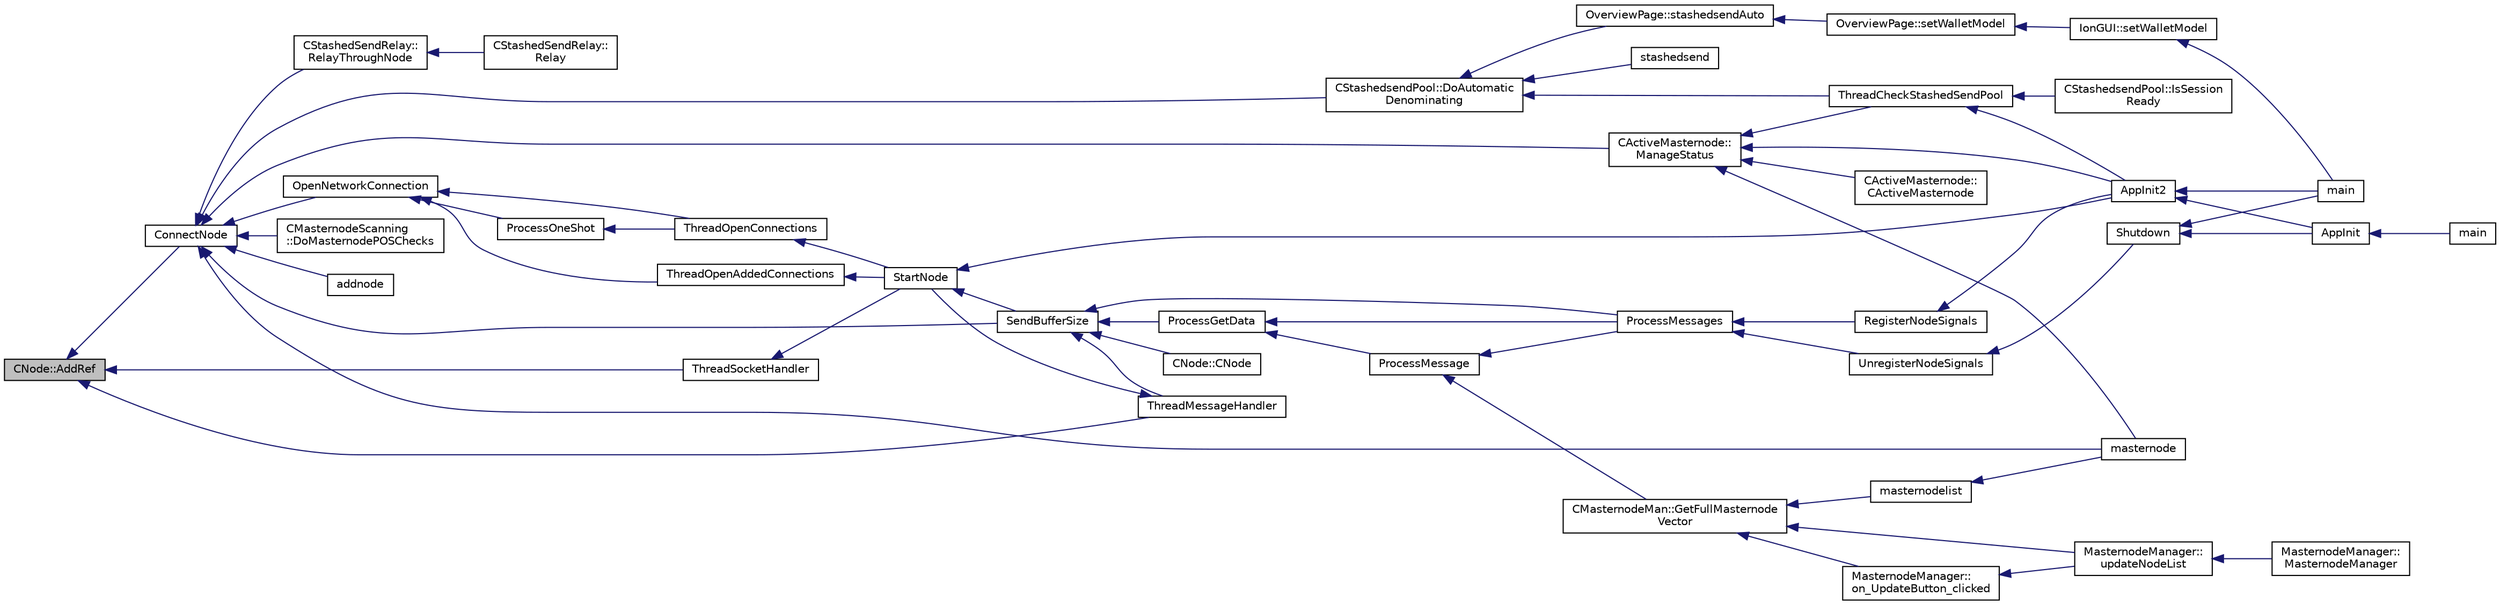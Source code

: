 digraph "CNode::AddRef"
{
  edge [fontname="Helvetica",fontsize="10",labelfontname="Helvetica",labelfontsize="10"];
  node [fontname="Helvetica",fontsize="10",shape=record];
  rankdir="LR";
  Node215 [label="CNode::AddRef",height=0.2,width=0.4,color="black", fillcolor="grey75", style="filled", fontcolor="black"];
  Node215 -> Node216 [dir="back",color="midnightblue",fontsize="10",style="solid",fontname="Helvetica"];
  Node216 [label="ConnectNode",height=0.2,width=0.4,color="black", fillcolor="white", style="filled",URL="$d7/d97/net_8h.html#ab2c1bd88322f3f689616e70be5b53ade"];
  Node216 -> Node217 [dir="back",color="midnightblue",fontsize="10",style="solid",fontname="Helvetica"];
  Node217 [label="CActiveMasternode::\lManageStatus",height=0.2,width=0.4,color="black", fillcolor="white", style="filled",URL="$d9/d29/class_c_active_masternode.html#a8004b3b2100da7dcfedbd1e959633e51"];
  Node217 -> Node218 [dir="back",color="midnightblue",fontsize="10",style="solid",fontname="Helvetica"];
  Node218 [label="CActiveMasternode::\lCActiveMasternode",height=0.2,width=0.4,color="black", fillcolor="white", style="filled",URL="$d9/d29/class_c_active_masternode.html#a7ffb946d1b2aad0054d3b3efce8c0543"];
  Node217 -> Node219 [dir="back",color="midnightblue",fontsize="10",style="solid",fontname="Helvetica"];
  Node219 [label="AppInit2",height=0.2,width=0.4,color="black", fillcolor="white", style="filled",URL="$d8/dc0/init_8h.html#a1a4c1bfbf6ba1db77e988b89b9cadfd3",tooltip="Initialize ion. "];
  Node219 -> Node220 [dir="back",color="midnightblue",fontsize="10",style="solid",fontname="Helvetica"];
  Node220 [label="AppInit",height=0.2,width=0.4,color="black", fillcolor="white", style="filled",URL="$d4/d35/iond_8cpp.html#ac59316b767e6984e1285f0531275286b"];
  Node220 -> Node221 [dir="back",color="midnightblue",fontsize="10",style="solid",fontname="Helvetica"];
  Node221 [label="main",height=0.2,width=0.4,color="black", fillcolor="white", style="filled",URL="$d4/d35/iond_8cpp.html#a0ddf1224851353fc92bfbff6f499fa97"];
  Node219 -> Node222 [dir="back",color="midnightblue",fontsize="10",style="solid",fontname="Helvetica"];
  Node222 [label="main",height=0.2,width=0.4,color="black", fillcolor="white", style="filled",URL="$d5/d2d/ion_8cpp.html#a0ddf1224851353fc92bfbff6f499fa97"];
  Node217 -> Node223 [dir="back",color="midnightblue",fontsize="10",style="solid",fontname="Helvetica"];
  Node223 [label="masternode",height=0.2,width=0.4,color="black", fillcolor="white", style="filled",URL="$d5/d6b/rpcstashedsend_8cpp.html#a30609e443aeb47c29ed0878d16b1b5e1"];
  Node217 -> Node224 [dir="back",color="midnightblue",fontsize="10",style="solid",fontname="Helvetica"];
  Node224 [label="ThreadCheckStashedSendPool",height=0.2,width=0.4,color="black", fillcolor="white", style="filled",URL="$d9/dbc/stashedsend_8h.html#ab583ddc86effded8432ea5387f77d883"];
  Node224 -> Node219 [dir="back",color="midnightblue",fontsize="10",style="solid",fontname="Helvetica"];
  Node224 -> Node225 [dir="back",color="midnightblue",fontsize="10",style="solid",fontname="Helvetica"];
  Node225 [label="CStashedsendPool::IsSession\lReady",height=0.2,width=0.4,color="black", fillcolor="white", style="filled",URL="$dd/d8a/class_c_stashedsend_pool.html#acb903e97bacd0ecf2f1c3c0d82e6641c",tooltip="Do we have enough users to take entries? "];
  Node216 -> Node226 [dir="back",color="midnightblue",fontsize="10",style="solid",fontname="Helvetica"];
  Node226 [label="CMasternodeScanning\l::DoMasternodePOSChecks",height=0.2,width=0.4,color="black", fillcolor="white", style="filled",URL="$d5/d9f/class_c_masternode_scanning.html#a6bc18fb7508f702e2a2d1c3731342f8f"];
  Node216 -> Node227 [dir="back",color="midnightblue",fontsize="10",style="solid",fontname="Helvetica"];
  Node227 [label="OpenNetworkConnection",height=0.2,width=0.4,color="black", fillcolor="white", style="filled",URL="$dd/d84/net_8cpp.html#aa19cb8e6cf23a990e585f2bbf9ece276"];
  Node227 -> Node228 [dir="back",color="midnightblue",fontsize="10",style="solid",fontname="Helvetica"];
  Node228 [label="ProcessOneShot",height=0.2,width=0.4,color="black", fillcolor="white", style="filled",URL="$dd/d84/net_8cpp.html#af2ec2d087be42005dc76eac64a531088"];
  Node228 -> Node229 [dir="back",color="midnightblue",fontsize="10",style="solid",fontname="Helvetica"];
  Node229 [label="ThreadOpenConnections",height=0.2,width=0.4,color="black", fillcolor="white", style="filled",URL="$dd/d84/net_8cpp.html#a3b4720330e61127963a43df26b80f804"];
  Node229 -> Node230 [dir="back",color="midnightblue",fontsize="10",style="solid",fontname="Helvetica"];
  Node230 [label="StartNode",height=0.2,width=0.4,color="black", fillcolor="white", style="filled",URL="$d7/d97/net_8h.html#a9396d8054e8f74959e9391871aaddde0"];
  Node230 -> Node219 [dir="back",color="midnightblue",fontsize="10",style="solid",fontname="Helvetica"];
  Node230 -> Node231 [dir="back",color="midnightblue",fontsize="10",style="solid",fontname="Helvetica"];
  Node231 [label="SendBufferSize",height=0.2,width=0.4,color="black", fillcolor="white", style="filled",URL="$d7/d97/net_8h.html#a13f289d6233bd32b78a38793f76bdccb"];
  Node231 -> Node232 [dir="back",color="midnightblue",fontsize="10",style="solid",fontname="Helvetica"];
  Node232 [label="ProcessGetData",height=0.2,width=0.4,color="black", fillcolor="white", style="filled",URL="$df/d0a/main_8cpp.html#a3be415b83ecfe1f4215e0bd28c3b1eec"];
  Node232 -> Node233 [dir="back",color="midnightblue",fontsize="10",style="solid",fontname="Helvetica"];
  Node233 [label="ProcessMessage",height=0.2,width=0.4,color="black", fillcolor="white", style="filled",URL="$df/d0a/main_8cpp.html#a8ba92b1a4bce3c835e887a9073d17d8e"];
  Node233 -> Node234 [dir="back",color="midnightblue",fontsize="10",style="solid",fontname="Helvetica"];
  Node234 [label="ProcessMessages",height=0.2,width=0.4,color="black", fillcolor="white", style="filled",URL="$d4/dbf/main_8h.html#a196f9318f02448b85b28d612698934fd"];
  Node234 -> Node235 [dir="back",color="midnightblue",fontsize="10",style="solid",fontname="Helvetica"];
  Node235 [label="RegisterNodeSignals",height=0.2,width=0.4,color="black", fillcolor="white", style="filled",URL="$d4/dbf/main_8h.html#ab02615ff65f91d69f8d786ec900baa8a",tooltip="Register with a network node to receive its signals. "];
  Node235 -> Node219 [dir="back",color="midnightblue",fontsize="10",style="solid",fontname="Helvetica"];
  Node234 -> Node236 [dir="back",color="midnightblue",fontsize="10",style="solid",fontname="Helvetica"];
  Node236 [label="UnregisterNodeSignals",height=0.2,width=0.4,color="black", fillcolor="white", style="filled",URL="$d4/dbf/main_8h.html#a3ef0cc6e9d9d6435ee2a5569244d6ebd",tooltip="Unregister a network node. "];
  Node236 -> Node237 [dir="back",color="midnightblue",fontsize="10",style="solid",fontname="Helvetica"];
  Node237 [label="Shutdown",height=0.2,width=0.4,color="black", fillcolor="white", style="filled",URL="$d8/dc0/init_8h.html#ac5f038c2b480cf9ef5e19e3eba8dbaf9"];
  Node237 -> Node220 [dir="back",color="midnightblue",fontsize="10",style="solid",fontname="Helvetica"];
  Node237 -> Node222 [dir="back",color="midnightblue",fontsize="10",style="solid",fontname="Helvetica"];
  Node233 -> Node238 [dir="back",color="midnightblue",fontsize="10",style="solid",fontname="Helvetica"];
  Node238 [label="CMasternodeMan::GetFullMasternode\lVector",height=0.2,width=0.4,color="black", fillcolor="white", style="filled",URL="$dc/d6b/class_c_masternode_man.html#ab39e213a7601e1bef2eba1d5d63206f5"];
  Node238 -> Node239 [dir="back",color="midnightblue",fontsize="10",style="solid",fontname="Helvetica"];
  Node239 [label="MasternodeManager::\lupdateNodeList",height=0.2,width=0.4,color="black", fillcolor="white", style="filled",URL="$d9/d70/class_masternode_manager.html#a5485a8bd6ccf673027165cc1207dfae9"];
  Node239 -> Node240 [dir="back",color="midnightblue",fontsize="10",style="solid",fontname="Helvetica"];
  Node240 [label="MasternodeManager::\lMasternodeManager",height=0.2,width=0.4,color="black", fillcolor="white", style="filled",URL="$d9/d70/class_masternode_manager.html#ad18cb99065e056e6b791e2356de826bf"];
  Node238 -> Node241 [dir="back",color="midnightblue",fontsize="10",style="solid",fontname="Helvetica"];
  Node241 [label="MasternodeManager::\lon_UpdateButton_clicked",height=0.2,width=0.4,color="black", fillcolor="white", style="filled",URL="$d9/d70/class_masternode_manager.html#ae8d07b4d869e3eb09fe1be445eff0430"];
  Node241 -> Node239 [dir="back",color="midnightblue",fontsize="10",style="solid",fontname="Helvetica"];
  Node238 -> Node242 [dir="back",color="midnightblue",fontsize="10",style="solid",fontname="Helvetica"];
  Node242 [label="masternodelist",height=0.2,width=0.4,color="black", fillcolor="white", style="filled",URL="$d5/d6b/rpcstashedsend_8cpp.html#a3a7ed7e37f21eb2912afc6e776f7236c"];
  Node242 -> Node223 [dir="back",color="midnightblue",fontsize="10",style="solid",fontname="Helvetica"];
  Node232 -> Node234 [dir="back",color="midnightblue",fontsize="10",style="solid",fontname="Helvetica"];
  Node231 -> Node234 [dir="back",color="midnightblue",fontsize="10",style="solid",fontname="Helvetica"];
  Node231 -> Node243 [dir="back",color="midnightblue",fontsize="10",style="solid",fontname="Helvetica"];
  Node243 [label="ThreadMessageHandler",height=0.2,width=0.4,color="black", fillcolor="white", style="filled",URL="$dd/d84/net_8cpp.html#a379b0d3521bdd62ac296f219d70c4e30"];
  Node243 -> Node230 [dir="back",color="midnightblue",fontsize="10",style="solid",fontname="Helvetica"];
  Node231 -> Node244 [dir="back",color="midnightblue",fontsize="10",style="solid",fontname="Helvetica"];
  Node244 [label="CNode::CNode",height=0.2,width=0.4,color="black", fillcolor="white", style="filled",URL="$d1/d64/class_c_node.html#a51556705550511146245b9fb2fec09c1"];
  Node227 -> Node229 [dir="back",color="midnightblue",fontsize="10",style="solid",fontname="Helvetica"];
  Node227 -> Node245 [dir="back",color="midnightblue",fontsize="10",style="solid",fontname="Helvetica"];
  Node245 [label="ThreadOpenAddedConnections",height=0.2,width=0.4,color="black", fillcolor="white", style="filled",URL="$dd/d84/net_8cpp.html#a2d1ca95557ae336582b886a251e7fe94"];
  Node245 -> Node230 [dir="back",color="midnightblue",fontsize="10",style="solid",fontname="Helvetica"];
  Node216 -> Node231 [dir="back",color="midnightblue",fontsize="10",style="solid",fontname="Helvetica"];
  Node216 -> Node246 [dir="back",color="midnightblue",fontsize="10",style="solid",fontname="Helvetica"];
  Node246 [label="addnode",height=0.2,width=0.4,color="black", fillcolor="white", style="filled",URL="$df/dab/rpcnet_8cpp.html#ab455bfd729ba34d3bb55b716e62405a3"];
  Node216 -> Node223 [dir="back",color="midnightblue",fontsize="10",style="solid",fontname="Helvetica"];
  Node216 -> Node247 [dir="back",color="midnightblue",fontsize="10",style="solid",fontname="Helvetica"];
  Node247 [label="CStashedSendRelay::\lRelayThroughNode",height=0.2,width=0.4,color="black", fillcolor="white", style="filled",URL="$d2/d25/class_c_stashed_send_relay.html#a3e759315bdccb63c1810582eeffa080e"];
  Node247 -> Node248 [dir="back",color="midnightblue",fontsize="10",style="solid",fontname="Helvetica"];
  Node248 [label="CStashedSendRelay::\lRelay",height=0.2,width=0.4,color="black", fillcolor="white", style="filled",URL="$d2/d25/class_c_stashed_send_relay.html#a1466672b4c8f26d5cef789ea42388718"];
  Node216 -> Node249 [dir="back",color="midnightblue",fontsize="10",style="solid",fontname="Helvetica"];
  Node249 [label="CStashedsendPool::DoAutomatic\lDenominating",height=0.2,width=0.4,color="black", fillcolor="white", style="filled",URL="$dd/d8a/class_c_stashedsend_pool.html#a21f19df4854af34c8f89187c768a524f",tooltip="Passively run Stashedsend in the background according to the configuration in settings (only for QT) ..."];
  Node249 -> Node250 [dir="back",color="midnightblue",fontsize="10",style="solid",fontname="Helvetica"];
  Node250 [label="OverviewPage::stashedsendAuto",height=0.2,width=0.4,color="black", fillcolor="white", style="filled",URL="$d1/d91/class_overview_page.html#abf60d7de5f283687a914b487dc44ca76"];
  Node250 -> Node251 [dir="back",color="midnightblue",fontsize="10",style="solid",fontname="Helvetica"];
  Node251 [label="OverviewPage::setWalletModel",height=0.2,width=0.4,color="black", fillcolor="white", style="filled",URL="$d1/d91/class_overview_page.html#a2ed52a3a87e9c74fee38fa873c9bc71f"];
  Node251 -> Node252 [dir="back",color="midnightblue",fontsize="10",style="solid",fontname="Helvetica"];
  Node252 [label="IonGUI::setWalletModel",height=0.2,width=0.4,color="black", fillcolor="white", style="filled",URL="$dc/d0b/class_ion_g_u_i.html#a37f87db65498b036d387c705a749c45d",tooltip="Set the wallet model. "];
  Node252 -> Node222 [dir="back",color="midnightblue",fontsize="10",style="solid",fontname="Helvetica"];
  Node249 -> Node253 [dir="back",color="midnightblue",fontsize="10",style="solid",fontname="Helvetica"];
  Node253 [label="stashedsend",height=0.2,width=0.4,color="black", fillcolor="white", style="filled",URL="$d5/d6b/rpcstashedsend_8cpp.html#a5a7cb1ad55aeaa8bcbb5172e9153a75a"];
  Node249 -> Node224 [dir="back",color="midnightblue",fontsize="10",style="solid",fontname="Helvetica"];
  Node215 -> Node254 [dir="back",color="midnightblue",fontsize="10",style="solid",fontname="Helvetica"];
  Node254 [label="ThreadSocketHandler",height=0.2,width=0.4,color="black", fillcolor="white", style="filled",URL="$dd/d84/net_8cpp.html#aa1111c12121e039bbd8eedb556e4514a"];
  Node254 -> Node230 [dir="back",color="midnightblue",fontsize="10",style="solid",fontname="Helvetica"];
  Node215 -> Node243 [dir="back",color="midnightblue",fontsize="10",style="solid",fontname="Helvetica"];
}
